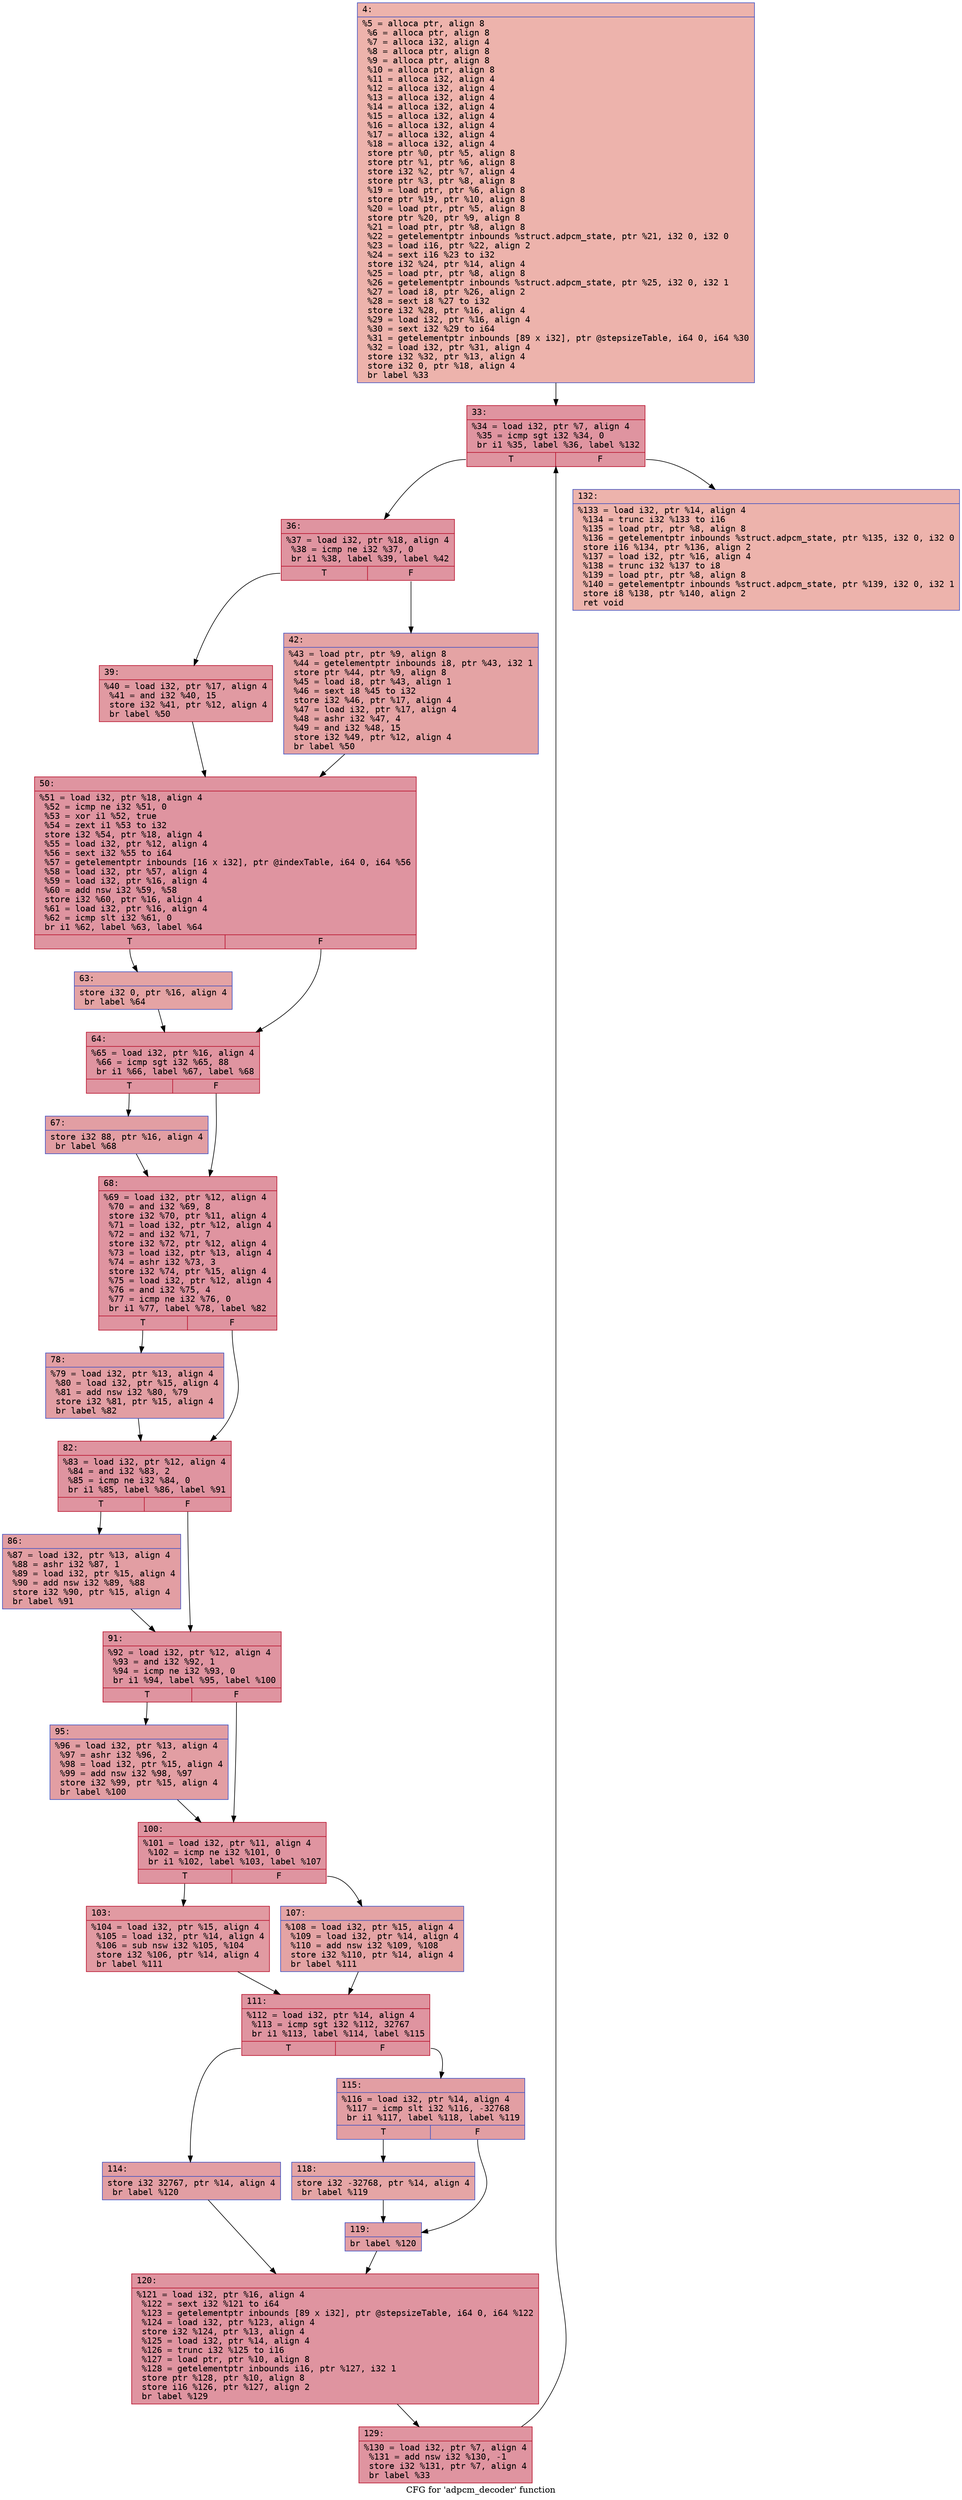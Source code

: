 digraph "CFG for 'adpcm_decoder' function" {
	label="CFG for 'adpcm_decoder' function";

	Node0x600002022850 [shape=record,color="#3d50c3ff", style=filled, fillcolor="#d6524470" fontname="Courier",label="{4:\l|  %5 = alloca ptr, align 8\l  %6 = alloca ptr, align 8\l  %7 = alloca i32, align 4\l  %8 = alloca ptr, align 8\l  %9 = alloca ptr, align 8\l  %10 = alloca ptr, align 8\l  %11 = alloca i32, align 4\l  %12 = alloca i32, align 4\l  %13 = alloca i32, align 4\l  %14 = alloca i32, align 4\l  %15 = alloca i32, align 4\l  %16 = alloca i32, align 4\l  %17 = alloca i32, align 4\l  %18 = alloca i32, align 4\l  store ptr %0, ptr %5, align 8\l  store ptr %1, ptr %6, align 8\l  store i32 %2, ptr %7, align 4\l  store ptr %3, ptr %8, align 8\l  %19 = load ptr, ptr %6, align 8\l  store ptr %19, ptr %10, align 8\l  %20 = load ptr, ptr %5, align 8\l  store ptr %20, ptr %9, align 8\l  %21 = load ptr, ptr %8, align 8\l  %22 = getelementptr inbounds %struct.adpcm_state, ptr %21, i32 0, i32 0\l  %23 = load i16, ptr %22, align 2\l  %24 = sext i16 %23 to i32\l  store i32 %24, ptr %14, align 4\l  %25 = load ptr, ptr %8, align 8\l  %26 = getelementptr inbounds %struct.adpcm_state, ptr %25, i32 0, i32 1\l  %27 = load i8, ptr %26, align 2\l  %28 = sext i8 %27 to i32\l  store i32 %28, ptr %16, align 4\l  %29 = load i32, ptr %16, align 4\l  %30 = sext i32 %29 to i64\l  %31 = getelementptr inbounds [89 x i32], ptr @stepsizeTable, i64 0, i64 %30\l  %32 = load i32, ptr %31, align 4\l  store i32 %32, ptr %13, align 4\l  store i32 0, ptr %18, align 4\l  br label %33\l}"];
	Node0x600002022850 -> Node0x6000020228a0[tooltip="4 -> 33\nProbability 100.00%" ];
	Node0x6000020228a0 [shape=record,color="#b70d28ff", style=filled, fillcolor="#b70d2870" fontname="Courier",label="{33:\l|  %34 = load i32, ptr %7, align 4\l  %35 = icmp sgt i32 %34, 0\l  br i1 %35, label %36, label %132\l|{<s0>T|<s1>F}}"];
	Node0x6000020228a0:s0 -> Node0x6000020228f0[tooltip="33 -> 36\nProbability 96.88%" ];
	Node0x6000020228a0:s1 -> Node0x600002023020[tooltip="33 -> 132\nProbability 3.12%" ];
	Node0x6000020228f0 [shape=record,color="#b70d28ff", style=filled, fillcolor="#b70d2870" fontname="Courier",label="{36:\l|  %37 = load i32, ptr %18, align 4\l  %38 = icmp ne i32 %37, 0\l  br i1 %38, label %39, label %42\l|{<s0>T|<s1>F}}"];
	Node0x6000020228f0:s0 -> Node0x600002022940[tooltip="36 -> 39\nProbability 62.50%" ];
	Node0x6000020228f0:s1 -> Node0x600002022990[tooltip="36 -> 42\nProbability 37.50%" ];
	Node0x600002022940 [shape=record,color="#b70d28ff", style=filled, fillcolor="#bb1b2c70" fontname="Courier",label="{39:\l|  %40 = load i32, ptr %17, align 4\l  %41 = and i32 %40, 15\l  store i32 %41, ptr %12, align 4\l  br label %50\l}"];
	Node0x600002022940 -> Node0x6000020229e0[tooltip="39 -> 50\nProbability 100.00%" ];
	Node0x600002022990 [shape=record,color="#3d50c3ff", style=filled, fillcolor="#c32e3170" fontname="Courier",label="{42:\l|  %43 = load ptr, ptr %9, align 8\l  %44 = getelementptr inbounds i8, ptr %43, i32 1\l  store ptr %44, ptr %9, align 8\l  %45 = load i8, ptr %43, align 1\l  %46 = sext i8 %45 to i32\l  store i32 %46, ptr %17, align 4\l  %47 = load i32, ptr %17, align 4\l  %48 = ashr i32 %47, 4\l  %49 = and i32 %48, 15\l  store i32 %49, ptr %12, align 4\l  br label %50\l}"];
	Node0x600002022990 -> Node0x6000020229e0[tooltip="42 -> 50\nProbability 100.00%" ];
	Node0x6000020229e0 [shape=record,color="#b70d28ff", style=filled, fillcolor="#b70d2870" fontname="Courier",label="{50:\l|  %51 = load i32, ptr %18, align 4\l  %52 = icmp ne i32 %51, 0\l  %53 = xor i1 %52, true\l  %54 = zext i1 %53 to i32\l  store i32 %54, ptr %18, align 4\l  %55 = load i32, ptr %12, align 4\l  %56 = sext i32 %55 to i64\l  %57 = getelementptr inbounds [16 x i32], ptr @indexTable, i64 0, i64 %56\l  %58 = load i32, ptr %57, align 4\l  %59 = load i32, ptr %16, align 4\l  %60 = add nsw i32 %59, %58\l  store i32 %60, ptr %16, align 4\l  %61 = load i32, ptr %16, align 4\l  %62 = icmp slt i32 %61, 0\l  br i1 %62, label %63, label %64\l|{<s0>T|<s1>F}}"];
	Node0x6000020229e0:s0 -> Node0x600002022a30[tooltip="50 -> 63\nProbability 37.50%" ];
	Node0x6000020229e0:s1 -> Node0x600002022a80[tooltip="50 -> 64\nProbability 62.50%" ];
	Node0x600002022a30 [shape=record,color="#3d50c3ff", style=filled, fillcolor="#c32e3170" fontname="Courier",label="{63:\l|  store i32 0, ptr %16, align 4\l  br label %64\l}"];
	Node0x600002022a30 -> Node0x600002022a80[tooltip="63 -> 64\nProbability 100.00%" ];
	Node0x600002022a80 [shape=record,color="#b70d28ff", style=filled, fillcolor="#b70d2870" fontname="Courier",label="{64:\l|  %65 = load i32, ptr %16, align 4\l  %66 = icmp sgt i32 %65, 88\l  br i1 %66, label %67, label %68\l|{<s0>T|<s1>F}}"];
	Node0x600002022a80:s0 -> Node0x600002022ad0[tooltip="64 -> 67\nProbability 50.00%" ];
	Node0x600002022a80:s1 -> Node0x600002022b20[tooltip="64 -> 68\nProbability 50.00%" ];
	Node0x600002022ad0 [shape=record,color="#3d50c3ff", style=filled, fillcolor="#be242e70" fontname="Courier",label="{67:\l|  store i32 88, ptr %16, align 4\l  br label %68\l}"];
	Node0x600002022ad0 -> Node0x600002022b20[tooltip="67 -> 68\nProbability 100.00%" ];
	Node0x600002022b20 [shape=record,color="#b70d28ff", style=filled, fillcolor="#b70d2870" fontname="Courier",label="{68:\l|  %69 = load i32, ptr %12, align 4\l  %70 = and i32 %69, 8\l  store i32 %70, ptr %11, align 4\l  %71 = load i32, ptr %12, align 4\l  %72 = and i32 %71, 7\l  store i32 %72, ptr %12, align 4\l  %73 = load i32, ptr %13, align 4\l  %74 = ashr i32 %73, 3\l  store i32 %74, ptr %15, align 4\l  %75 = load i32, ptr %12, align 4\l  %76 = and i32 %75, 4\l  %77 = icmp ne i32 %76, 0\l  br i1 %77, label %78, label %82\l|{<s0>T|<s1>F}}"];
	Node0x600002022b20:s0 -> Node0x600002022b70[tooltip="68 -> 78\nProbability 50.00%" ];
	Node0x600002022b20:s1 -> Node0x600002022bc0[tooltip="68 -> 82\nProbability 50.00%" ];
	Node0x600002022b70 [shape=record,color="#3d50c3ff", style=filled, fillcolor="#be242e70" fontname="Courier",label="{78:\l|  %79 = load i32, ptr %13, align 4\l  %80 = load i32, ptr %15, align 4\l  %81 = add nsw i32 %80, %79\l  store i32 %81, ptr %15, align 4\l  br label %82\l}"];
	Node0x600002022b70 -> Node0x600002022bc0[tooltip="78 -> 82\nProbability 100.00%" ];
	Node0x600002022bc0 [shape=record,color="#b70d28ff", style=filled, fillcolor="#b70d2870" fontname="Courier",label="{82:\l|  %83 = load i32, ptr %12, align 4\l  %84 = and i32 %83, 2\l  %85 = icmp ne i32 %84, 0\l  br i1 %85, label %86, label %91\l|{<s0>T|<s1>F}}"];
	Node0x600002022bc0:s0 -> Node0x600002022c10[tooltip="82 -> 86\nProbability 50.00%" ];
	Node0x600002022bc0:s1 -> Node0x600002022c60[tooltip="82 -> 91\nProbability 50.00%" ];
	Node0x600002022c10 [shape=record,color="#3d50c3ff", style=filled, fillcolor="#be242e70" fontname="Courier",label="{86:\l|  %87 = load i32, ptr %13, align 4\l  %88 = ashr i32 %87, 1\l  %89 = load i32, ptr %15, align 4\l  %90 = add nsw i32 %89, %88\l  store i32 %90, ptr %15, align 4\l  br label %91\l}"];
	Node0x600002022c10 -> Node0x600002022c60[tooltip="86 -> 91\nProbability 100.00%" ];
	Node0x600002022c60 [shape=record,color="#b70d28ff", style=filled, fillcolor="#b70d2870" fontname="Courier",label="{91:\l|  %92 = load i32, ptr %12, align 4\l  %93 = and i32 %92, 1\l  %94 = icmp ne i32 %93, 0\l  br i1 %94, label %95, label %100\l|{<s0>T|<s1>F}}"];
	Node0x600002022c60:s0 -> Node0x600002022cb0[tooltip="91 -> 95\nProbability 50.00%" ];
	Node0x600002022c60:s1 -> Node0x600002022d00[tooltip="91 -> 100\nProbability 50.00%" ];
	Node0x600002022cb0 [shape=record,color="#3d50c3ff", style=filled, fillcolor="#be242e70" fontname="Courier",label="{95:\l|  %96 = load i32, ptr %13, align 4\l  %97 = ashr i32 %96, 2\l  %98 = load i32, ptr %15, align 4\l  %99 = add nsw i32 %98, %97\l  store i32 %99, ptr %15, align 4\l  br label %100\l}"];
	Node0x600002022cb0 -> Node0x600002022d00[tooltip="95 -> 100\nProbability 100.00%" ];
	Node0x600002022d00 [shape=record,color="#b70d28ff", style=filled, fillcolor="#b70d2870" fontname="Courier",label="{100:\l|  %101 = load i32, ptr %11, align 4\l  %102 = icmp ne i32 %101, 0\l  br i1 %102, label %103, label %107\l|{<s0>T|<s1>F}}"];
	Node0x600002022d00:s0 -> Node0x600002022d50[tooltip="100 -> 103\nProbability 62.50%" ];
	Node0x600002022d00:s1 -> Node0x600002022da0[tooltip="100 -> 107\nProbability 37.50%" ];
	Node0x600002022d50 [shape=record,color="#b70d28ff", style=filled, fillcolor="#bb1b2c70" fontname="Courier",label="{103:\l|  %104 = load i32, ptr %15, align 4\l  %105 = load i32, ptr %14, align 4\l  %106 = sub nsw i32 %105, %104\l  store i32 %106, ptr %14, align 4\l  br label %111\l}"];
	Node0x600002022d50 -> Node0x600002022df0[tooltip="103 -> 111\nProbability 100.00%" ];
	Node0x600002022da0 [shape=record,color="#3d50c3ff", style=filled, fillcolor="#c32e3170" fontname="Courier",label="{107:\l|  %108 = load i32, ptr %15, align 4\l  %109 = load i32, ptr %14, align 4\l  %110 = add nsw i32 %109, %108\l  store i32 %110, ptr %14, align 4\l  br label %111\l}"];
	Node0x600002022da0 -> Node0x600002022df0[tooltip="107 -> 111\nProbability 100.00%" ];
	Node0x600002022df0 [shape=record,color="#b70d28ff", style=filled, fillcolor="#b70d2870" fontname="Courier",label="{111:\l|  %112 = load i32, ptr %14, align 4\l  %113 = icmp sgt i32 %112, 32767\l  br i1 %113, label %114, label %115\l|{<s0>T|<s1>F}}"];
	Node0x600002022df0:s0 -> Node0x600002022e40[tooltip="111 -> 114\nProbability 50.00%" ];
	Node0x600002022df0:s1 -> Node0x600002022e90[tooltip="111 -> 115\nProbability 50.00%" ];
	Node0x600002022e40 [shape=record,color="#3d50c3ff", style=filled, fillcolor="#be242e70" fontname="Courier",label="{114:\l|  store i32 32767, ptr %14, align 4\l  br label %120\l}"];
	Node0x600002022e40 -> Node0x600002022f80[tooltip="114 -> 120\nProbability 100.00%" ];
	Node0x600002022e90 [shape=record,color="#3d50c3ff", style=filled, fillcolor="#be242e70" fontname="Courier",label="{115:\l|  %116 = load i32, ptr %14, align 4\l  %117 = icmp slt i32 %116, -32768\l  br i1 %117, label %118, label %119\l|{<s0>T|<s1>F}}"];
	Node0x600002022e90:s0 -> Node0x600002022ee0[tooltip="115 -> 118\nProbability 50.00%" ];
	Node0x600002022e90:s1 -> Node0x600002022f30[tooltip="115 -> 119\nProbability 50.00%" ];
	Node0x600002022ee0 [shape=record,color="#3d50c3ff", style=filled, fillcolor="#c5333470" fontname="Courier",label="{118:\l|  store i32 -32768, ptr %14, align 4\l  br label %119\l}"];
	Node0x600002022ee0 -> Node0x600002022f30[tooltip="118 -> 119\nProbability 100.00%" ];
	Node0x600002022f30 [shape=record,color="#3d50c3ff", style=filled, fillcolor="#be242e70" fontname="Courier",label="{119:\l|  br label %120\l}"];
	Node0x600002022f30 -> Node0x600002022f80[tooltip="119 -> 120\nProbability 100.00%" ];
	Node0x600002022f80 [shape=record,color="#b70d28ff", style=filled, fillcolor="#b70d2870" fontname="Courier",label="{120:\l|  %121 = load i32, ptr %16, align 4\l  %122 = sext i32 %121 to i64\l  %123 = getelementptr inbounds [89 x i32], ptr @stepsizeTable, i64 0, i64 %122\l  %124 = load i32, ptr %123, align 4\l  store i32 %124, ptr %13, align 4\l  %125 = load i32, ptr %14, align 4\l  %126 = trunc i32 %125 to i16\l  %127 = load ptr, ptr %10, align 8\l  %128 = getelementptr inbounds i16, ptr %127, i32 1\l  store ptr %128, ptr %10, align 8\l  store i16 %126, ptr %127, align 2\l  br label %129\l}"];
	Node0x600002022f80 -> Node0x600002022fd0[tooltip="120 -> 129\nProbability 100.00%" ];
	Node0x600002022fd0 [shape=record,color="#b70d28ff", style=filled, fillcolor="#b70d2870" fontname="Courier",label="{129:\l|  %130 = load i32, ptr %7, align 4\l  %131 = add nsw i32 %130, -1\l  store i32 %131, ptr %7, align 4\l  br label %33\l}"];
	Node0x600002022fd0 -> Node0x6000020228a0[tooltip="129 -> 33\nProbability 100.00%" ];
	Node0x600002023020 [shape=record,color="#3d50c3ff", style=filled, fillcolor="#d6524470" fontname="Courier",label="{132:\l|  %133 = load i32, ptr %14, align 4\l  %134 = trunc i32 %133 to i16\l  %135 = load ptr, ptr %8, align 8\l  %136 = getelementptr inbounds %struct.adpcm_state, ptr %135, i32 0, i32 0\l  store i16 %134, ptr %136, align 2\l  %137 = load i32, ptr %16, align 4\l  %138 = trunc i32 %137 to i8\l  %139 = load ptr, ptr %8, align 8\l  %140 = getelementptr inbounds %struct.adpcm_state, ptr %139, i32 0, i32 1\l  store i8 %138, ptr %140, align 2\l  ret void\l}"];
}
